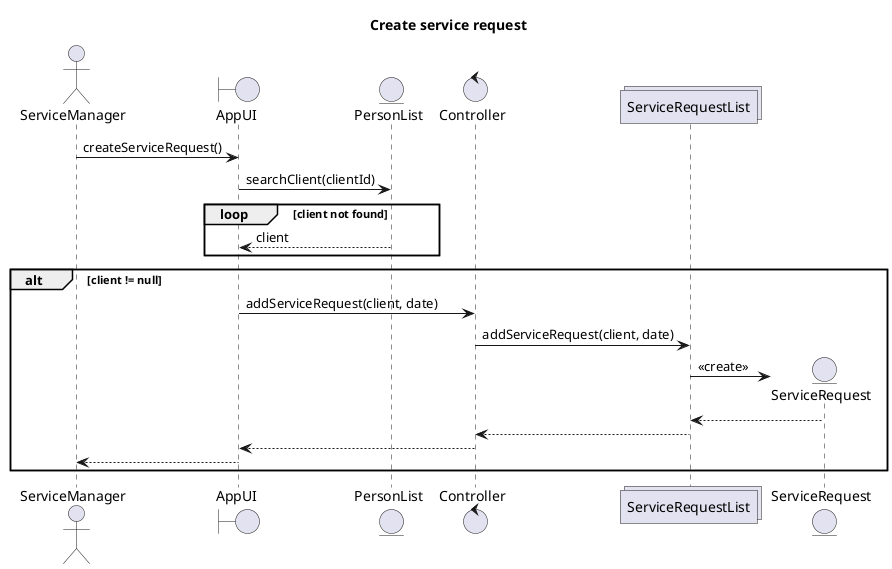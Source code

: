 @startuml
title Create service request
Actor ServiceManager
Boundary AppUI
Entity PersonList
Control Controller
Collections ServiceRequestList

ServiceManager -> AppUI: createServiceRequest()
AppUI -> PersonList : searchClient(clientId)
loop client not found
    PersonList --> AppUI : client
end
alt client != null
    AppUI -> Controller : addServiceRequest(client, date)
    Controller -> ServiceRequestList : addServiceRequest(client, date)
    create entity ServiceRequest
    ServiceRequestList -> ServiceRequest: <<create >>
    ServiceRequest --> ServiceRequestList
    ServiceRequestList --> Controller
    Controller --> AppUI
    AppUI --> ServiceManager
end
@enduml